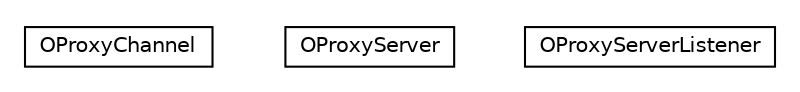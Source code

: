 #!/usr/local/bin/dot
#
# Class diagram 
# Generated by UMLGraph version R5_6-24-gf6e263 (http://www.umlgraph.org/)
#

digraph G {
	edge [fontname="Helvetica",fontsize=10,labelfontname="Helvetica",labelfontsize=10];
	node [fontname="Helvetica",fontsize=10,shape=plaintext];
	nodesep=0.25;
	ranksep=0.5;
	// com.orientechnologies.orient.server.distributed.impl.proxy.OProxyChannel
	c400133 [label=<<table title="com.orientechnologies.orient.server.distributed.impl.proxy.OProxyChannel" border="0" cellborder="1" cellspacing="0" cellpadding="2" port="p" href="./OProxyChannel.html">
		<tr><td><table border="0" cellspacing="0" cellpadding="1">
<tr><td align="center" balign="center"> OProxyChannel </td></tr>
		</table></td></tr>
		</table>>, URL="./OProxyChannel.html", fontname="Helvetica", fontcolor="black", fontsize=10.0];
	// com.orientechnologies.orient.server.distributed.impl.proxy.OProxyServer
	c400134 [label=<<table title="com.orientechnologies.orient.server.distributed.impl.proxy.OProxyServer" border="0" cellborder="1" cellspacing="0" cellpadding="2" port="p" href="./OProxyServer.html">
		<tr><td><table border="0" cellspacing="0" cellpadding="1">
<tr><td align="center" balign="center"> OProxyServer </td></tr>
		</table></td></tr>
		</table>>, URL="./OProxyServer.html", fontname="Helvetica", fontcolor="black", fontsize=10.0];
	// com.orientechnologies.orient.server.distributed.impl.proxy.OProxyServerListener
	c400135 [label=<<table title="com.orientechnologies.orient.server.distributed.impl.proxy.OProxyServerListener" border="0" cellborder="1" cellspacing="0" cellpadding="2" port="p" href="./OProxyServerListener.html">
		<tr><td><table border="0" cellspacing="0" cellpadding="1">
<tr><td align="center" balign="center"> OProxyServerListener </td></tr>
		</table></td></tr>
		</table>>, URL="./OProxyServerListener.html", fontname="Helvetica", fontcolor="black", fontsize=10.0];
}

